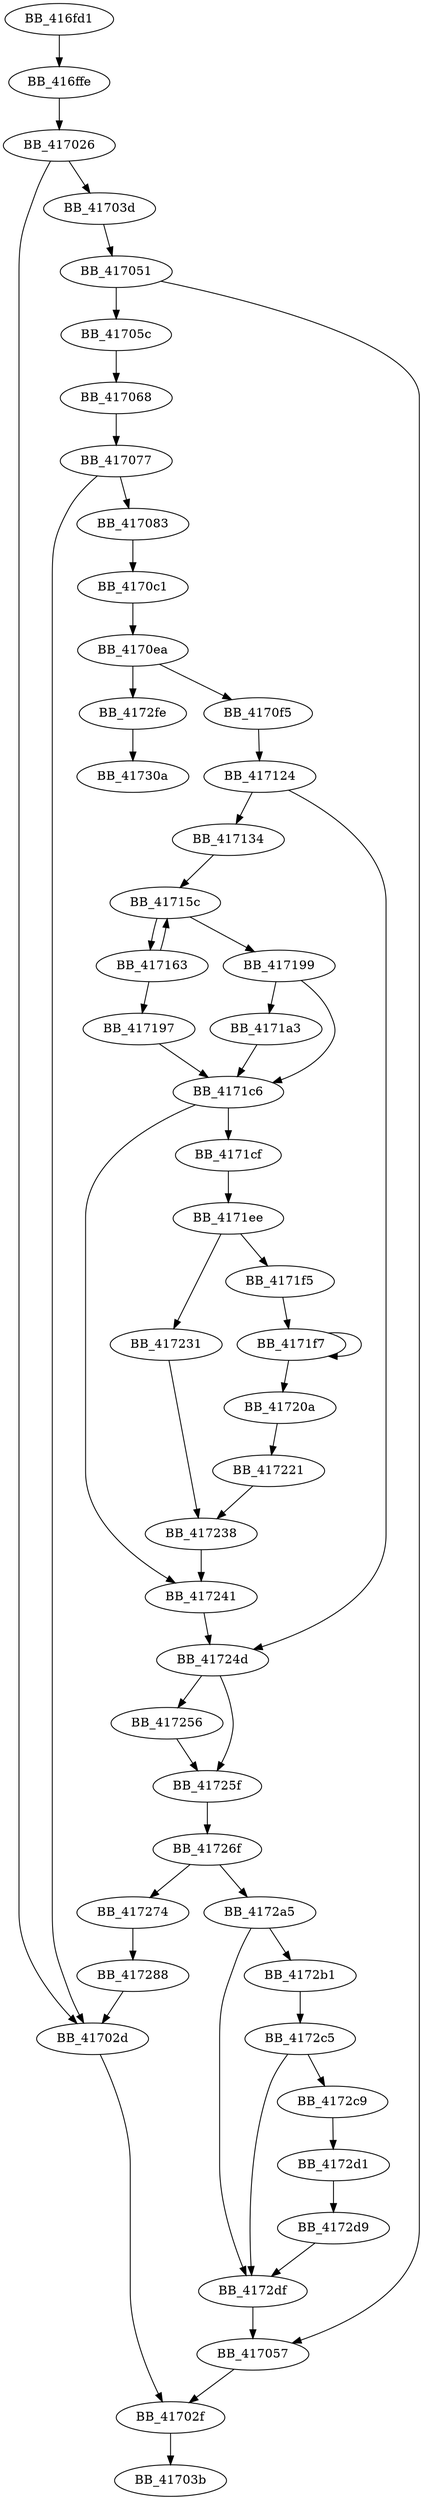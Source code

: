 DiGraph __setlocale_set_cat{
BB_416fd1->BB_416ffe
BB_416ffe->BB_417026
BB_417026->BB_41702d
BB_417026->BB_41703d
BB_41702d->BB_41702f
BB_41702f->BB_41703b
BB_41703d->BB_417051
BB_417051->BB_417057
BB_417051->BB_41705c
BB_417057->BB_41702f
BB_41705c->BB_417068
BB_417068->BB_417077
BB_417077->BB_41702d
BB_417077->BB_417083
BB_417083->BB_4170c1
BB_4170c1->BB_4170ea
BB_4170ea->BB_4170f5
BB_4170ea->BB_4172fe
BB_4170f5->BB_417124
BB_417124->BB_417134
BB_417124->BB_41724d
BB_417134->BB_41715c
BB_41715c->BB_417163
BB_41715c->BB_417199
BB_417163->BB_41715c
BB_417163->BB_417197
BB_417197->BB_4171c6
BB_417199->BB_4171a3
BB_417199->BB_4171c6
BB_4171a3->BB_4171c6
BB_4171c6->BB_4171cf
BB_4171c6->BB_417241
BB_4171cf->BB_4171ee
BB_4171ee->BB_4171f5
BB_4171ee->BB_417231
BB_4171f5->BB_4171f7
BB_4171f7->BB_4171f7
BB_4171f7->BB_41720a
BB_41720a->BB_417221
BB_417221->BB_417238
BB_417231->BB_417238
BB_417238->BB_417241
BB_417241->BB_41724d
BB_41724d->BB_417256
BB_41724d->BB_41725f
BB_417256->BB_41725f
BB_41725f->BB_41726f
BB_41726f->BB_417274
BB_41726f->BB_4172a5
BB_417274->BB_417288
BB_417288->BB_41702d
BB_4172a5->BB_4172b1
BB_4172a5->BB_4172df
BB_4172b1->BB_4172c5
BB_4172c5->BB_4172c9
BB_4172c5->BB_4172df
BB_4172c9->BB_4172d1
BB_4172d1->BB_4172d9
BB_4172d9->BB_4172df
BB_4172df->BB_417057
BB_4172fe->BB_41730a
}

